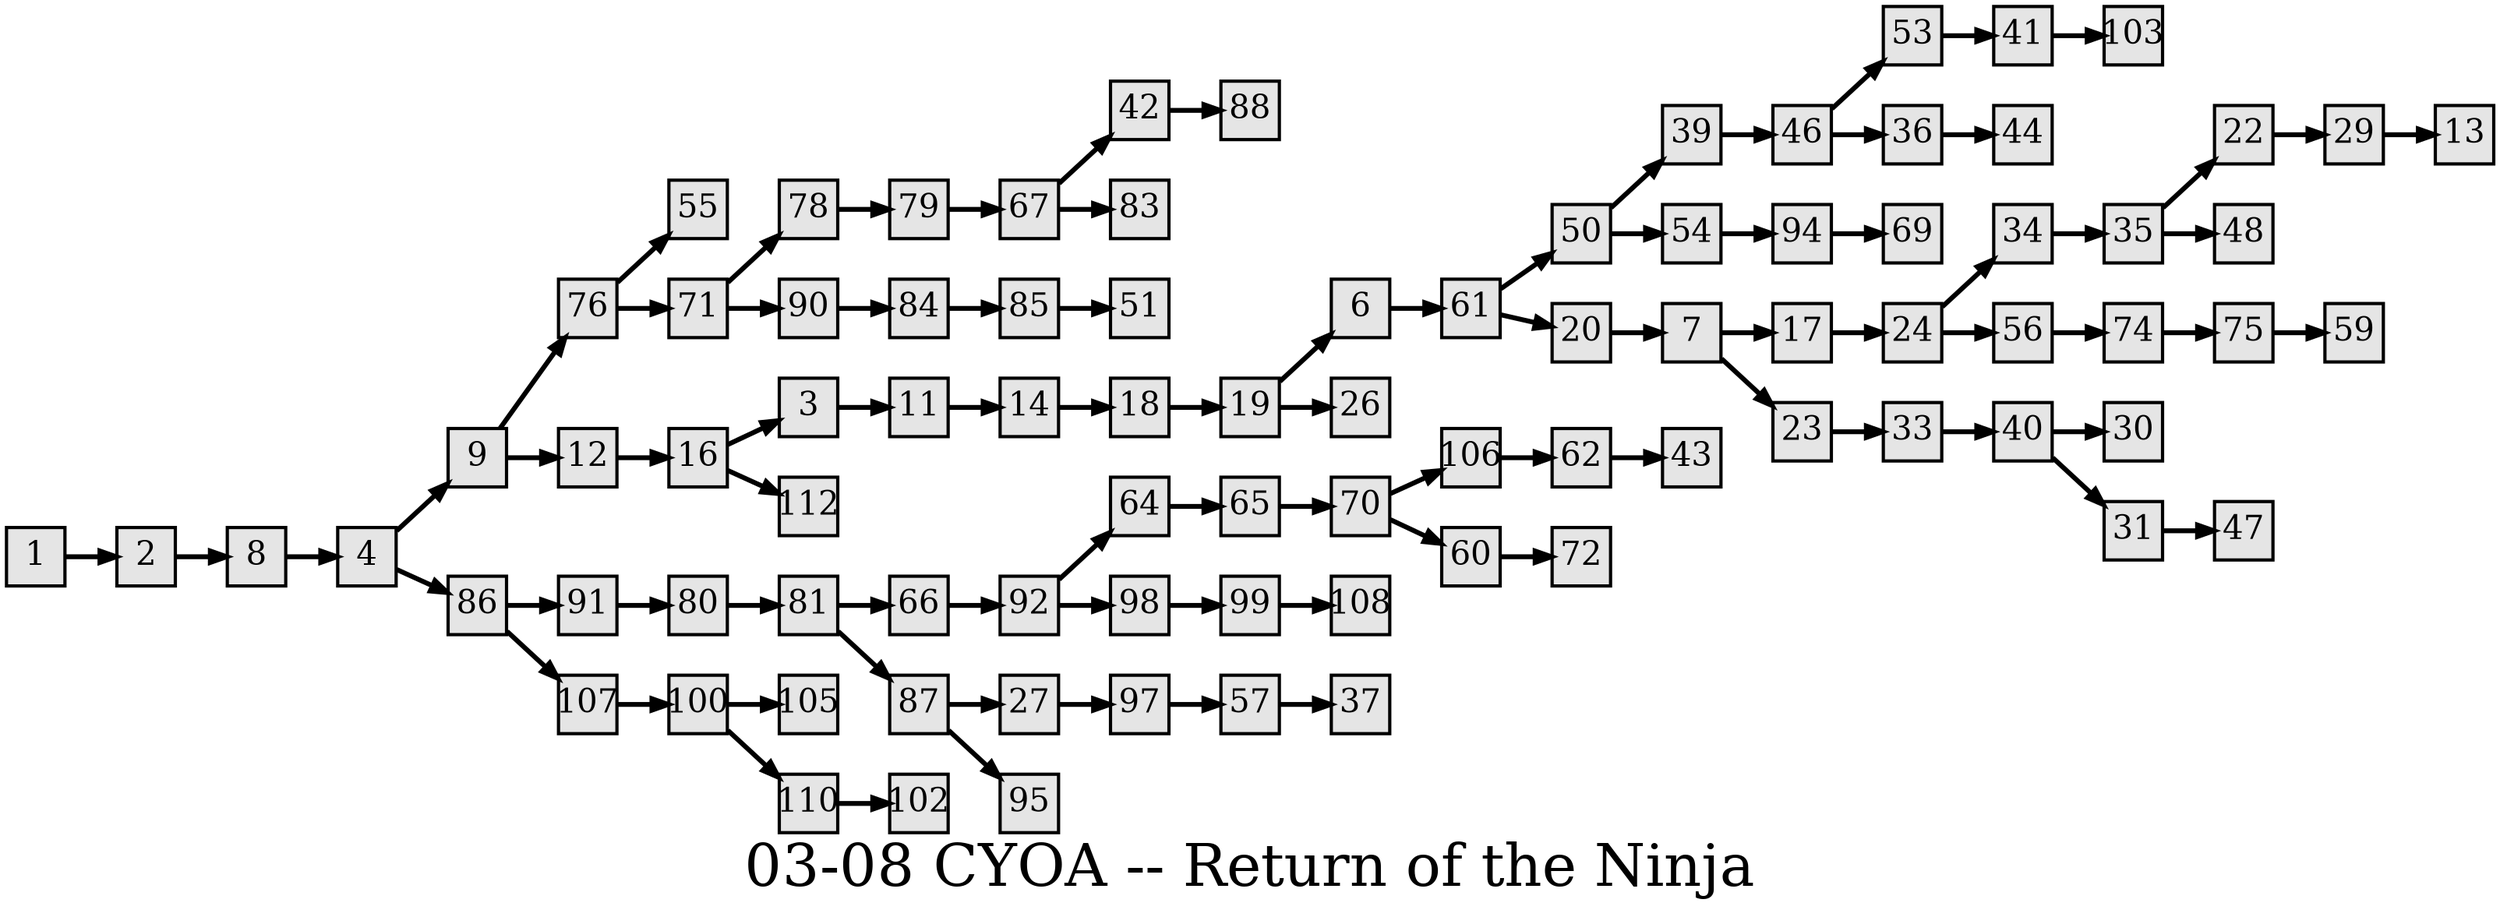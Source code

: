 digraph g{
  graph [ label="03-08 CYOA -- Return of the Ninja" rankdir=LR, ordering=out, fontsize=36, nodesep="0.35", ranksep="0.45"];
  node  [shape=rect, penwidth=2, fontsize=20, style=filled, fillcolor=grey90, margin="0,0", labelfloat=true, regular=true, fixedsize=true];
  edge  [labelfloat=true, penwidth=3, fontsize=12];

  1 -> 2;
  2 -> 8;
  3 -> 11;
  4 -> 9;
  4 -> 86;
  6 -> 61;
  7 -> 17;
  7 -> 23;
  8 -> 4;
  9 -> 76;
  9 -> 12;
  11 -> 14;
  12 -> 16;
  14 -> 18;
  16 -> 3;
  16 -> 112;
  17 -> 24;
  18 -> 19;
  19 -> 6;
  19 -> 26;
  20 -> 7;
  22 -> 29;
  23 -> 33;
  24 -> 34;
  24 -> 56;
  27 -> 97;
  29 -> 13;
  31 -> 47;
  33 -> 40;
  34 -> 35;
  35 -> 22;
  35 -> 48;
  36 -> 44;
  39 -> 46;
  40 -> 30;
  40 -> 31;
  41 -> 103;
  42 -> 88;
  46 -> 53;
  46 -> 36;
  50 -> 39;
  50 -> 54;
  53 -> 41;
  54 -> 94;
  56 -> 74;
  57 -> 37;
  60 -> 72;
  61 -> 50;
  61 -> 20;
  62 -> 43;
  64 -> 65;
  65 -> 70;
  66 -> 92;
  67 -> 42;
  67 -> 83;
  70 -> 106;
  70 -> 60;
  71 -> 78;
  71 -> 90;
  74 -> 75;
  75 -> 59;
  76 -> 55;
  76 -> 71;
  78 -> 79;
  79 -> 67;
  80 -> 81;
  81 -> 66;
  81 -> 87;
  84 -> 85;
  85 -> 51;
  86 -> 91;
  86 -> 107;
  87 -> 27;
  87 -> 95;
  90 -> 84;
  91 -> 80;
  92 -> 64;
  92 -> 98;
  94 -> 69;
  97 -> 57;
  98 -> 99;
  99 -> 108;
  100 -> 105;
  100 -> 110;
  106 -> 62;
  107 -> 100;
  110 -> 102;
}


